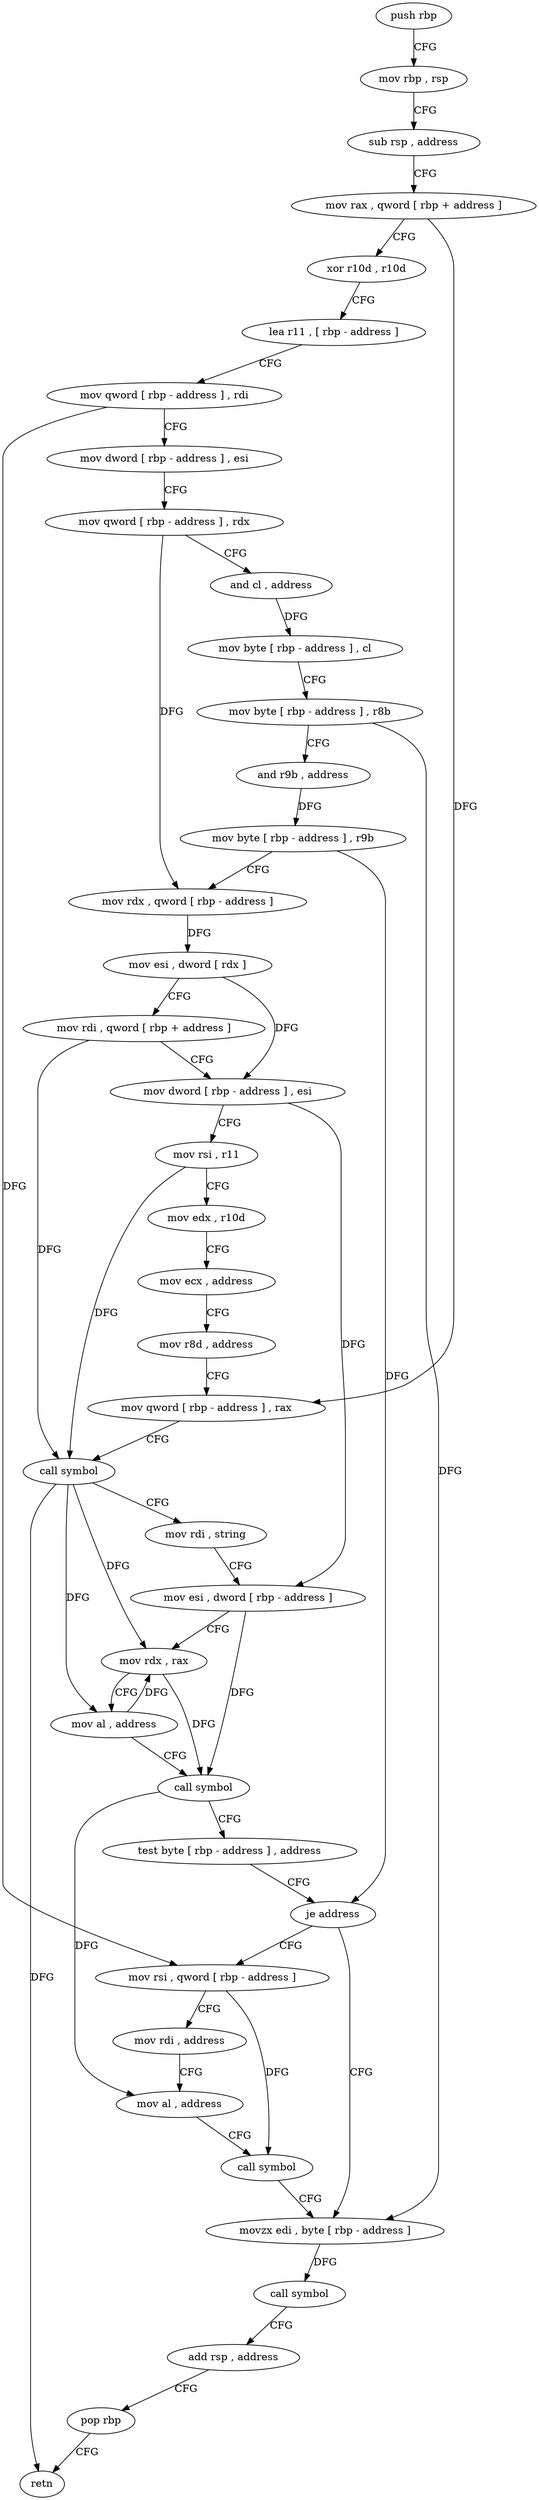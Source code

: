 digraph "func" {
"4242112" [label = "push rbp" ]
"4242113" [label = "mov rbp , rsp" ]
"4242116" [label = "sub rsp , address" ]
"4242123" [label = "mov rax , qword [ rbp + address ]" ]
"4242127" [label = "xor r10d , r10d" ]
"4242130" [label = "lea r11 , [ rbp - address ]" ]
"4242137" [label = "mov qword [ rbp - address ] , rdi" ]
"4242141" [label = "mov dword [ rbp - address ] , esi" ]
"4242144" [label = "mov qword [ rbp - address ] , rdx" ]
"4242148" [label = "and cl , address" ]
"4242151" [label = "mov byte [ rbp - address ] , cl" ]
"4242154" [label = "mov byte [ rbp - address ] , r8b" ]
"4242158" [label = "and r9b , address" ]
"4242162" [label = "mov byte [ rbp - address ] , r9b" ]
"4242166" [label = "mov rdx , qword [ rbp - address ]" ]
"4242170" [label = "mov esi , dword [ rdx ]" ]
"4242172" [label = "mov rdi , qword [ rbp + address ]" ]
"4242176" [label = "mov dword [ rbp - address ] , esi" ]
"4242182" [label = "mov rsi , r11" ]
"4242185" [label = "mov edx , r10d" ]
"4242188" [label = "mov ecx , address" ]
"4242193" [label = "mov r8d , address" ]
"4242199" [label = "mov qword [ rbp - address ] , rax" ]
"4242206" [label = "call symbol" ]
"4242211" [label = "mov rdi , string" ]
"4242221" [label = "mov esi , dword [ rbp - address ]" ]
"4242227" [label = "mov rdx , rax" ]
"4242230" [label = "mov al , address" ]
"4242232" [label = "call symbol" ]
"4242237" [label = "test byte [ rbp - address ] , address" ]
"4242241" [label = "je address" ]
"4242268" [label = "movzx edi , byte [ rbp - address ]" ]
"4242247" [label = "mov rsi , qword [ rbp - address ]" ]
"4242272" [label = "call symbol" ]
"4242277" [label = "add rsp , address" ]
"4242284" [label = "pop rbp" ]
"4242285" [label = "retn" ]
"4242251" [label = "mov rdi , address" ]
"4242261" [label = "mov al , address" ]
"4242263" [label = "call symbol" ]
"4242112" -> "4242113" [ label = "CFG" ]
"4242113" -> "4242116" [ label = "CFG" ]
"4242116" -> "4242123" [ label = "CFG" ]
"4242123" -> "4242127" [ label = "CFG" ]
"4242123" -> "4242199" [ label = "DFG" ]
"4242127" -> "4242130" [ label = "CFG" ]
"4242130" -> "4242137" [ label = "CFG" ]
"4242137" -> "4242141" [ label = "CFG" ]
"4242137" -> "4242247" [ label = "DFG" ]
"4242141" -> "4242144" [ label = "CFG" ]
"4242144" -> "4242148" [ label = "CFG" ]
"4242144" -> "4242166" [ label = "DFG" ]
"4242148" -> "4242151" [ label = "DFG" ]
"4242151" -> "4242154" [ label = "CFG" ]
"4242154" -> "4242158" [ label = "CFG" ]
"4242154" -> "4242268" [ label = "DFG" ]
"4242158" -> "4242162" [ label = "DFG" ]
"4242162" -> "4242166" [ label = "CFG" ]
"4242162" -> "4242241" [ label = "DFG" ]
"4242166" -> "4242170" [ label = "DFG" ]
"4242170" -> "4242172" [ label = "CFG" ]
"4242170" -> "4242176" [ label = "DFG" ]
"4242172" -> "4242176" [ label = "CFG" ]
"4242172" -> "4242206" [ label = "DFG" ]
"4242176" -> "4242182" [ label = "CFG" ]
"4242176" -> "4242221" [ label = "DFG" ]
"4242182" -> "4242185" [ label = "CFG" ]
"4242182" -> "4242206" [ label = "DFG" ]
"4242185" -> "4242188" [ label = "CFG" ]
"4242188" -> "4242193" [ label = "CFG" ]
"4242193" -> "4242199" [ label = "CFG" ]
"4242199" -> "4242206" [ label = "CFG" ]
"4242206" -> "4242211" [ label = "CFG" ]
"4242206" -> "4242227" [ label = "DFG" ]
"4242206" -> "4242230" [ label = "DFG" ]
"4242206" -> "4242285" [ label = "DFG" ]
"4242211" -> "4242221" [ label = "CFG" ]
"4242221" -> "4242227" [ label = "CFG" ]
"4242221" -> "4242232" [ label = "DFG" ]
"4242227" -> "4242230" [ label = "CFG" ]
"4242227" -> "4242232" [ label = "DFG" ]
"4242230" -> "4242232" [ label = "CFG" ]
"4242230" -> "4242227" [ label = "DFG" ]
"4242232" -> "4242237" [ label = "CFG" ]
"4242232" -> "4242261" [ label = "DFG" ]
"4242237" -> "4242241" [ label = "CFG" ]
"4242241" -> "4242268" [ label = "CFG" ]
"4242241" -> "4242247" [ label = "CFG" ]
"4242268" -> "4242272" [ label = "DFG" ]
"4242247" -> "4242251" [ label = "CFG" ]
"4242247" -> "4242263" [ label = "DFG" ]
"4242272" -> "4242277" [ label = "CFG" ]
"4242277" -> "4242284" [ label = "CFG" ]
"4242284" -> "4242285" [ label = "CFG" ]
"4242251" -> "4242261" [ label = "CFG" ]
"4242261" -> "4242263" [ label = "CFG" ]
"4242263" -> "4242268" [ label = "CFG" ]
}

